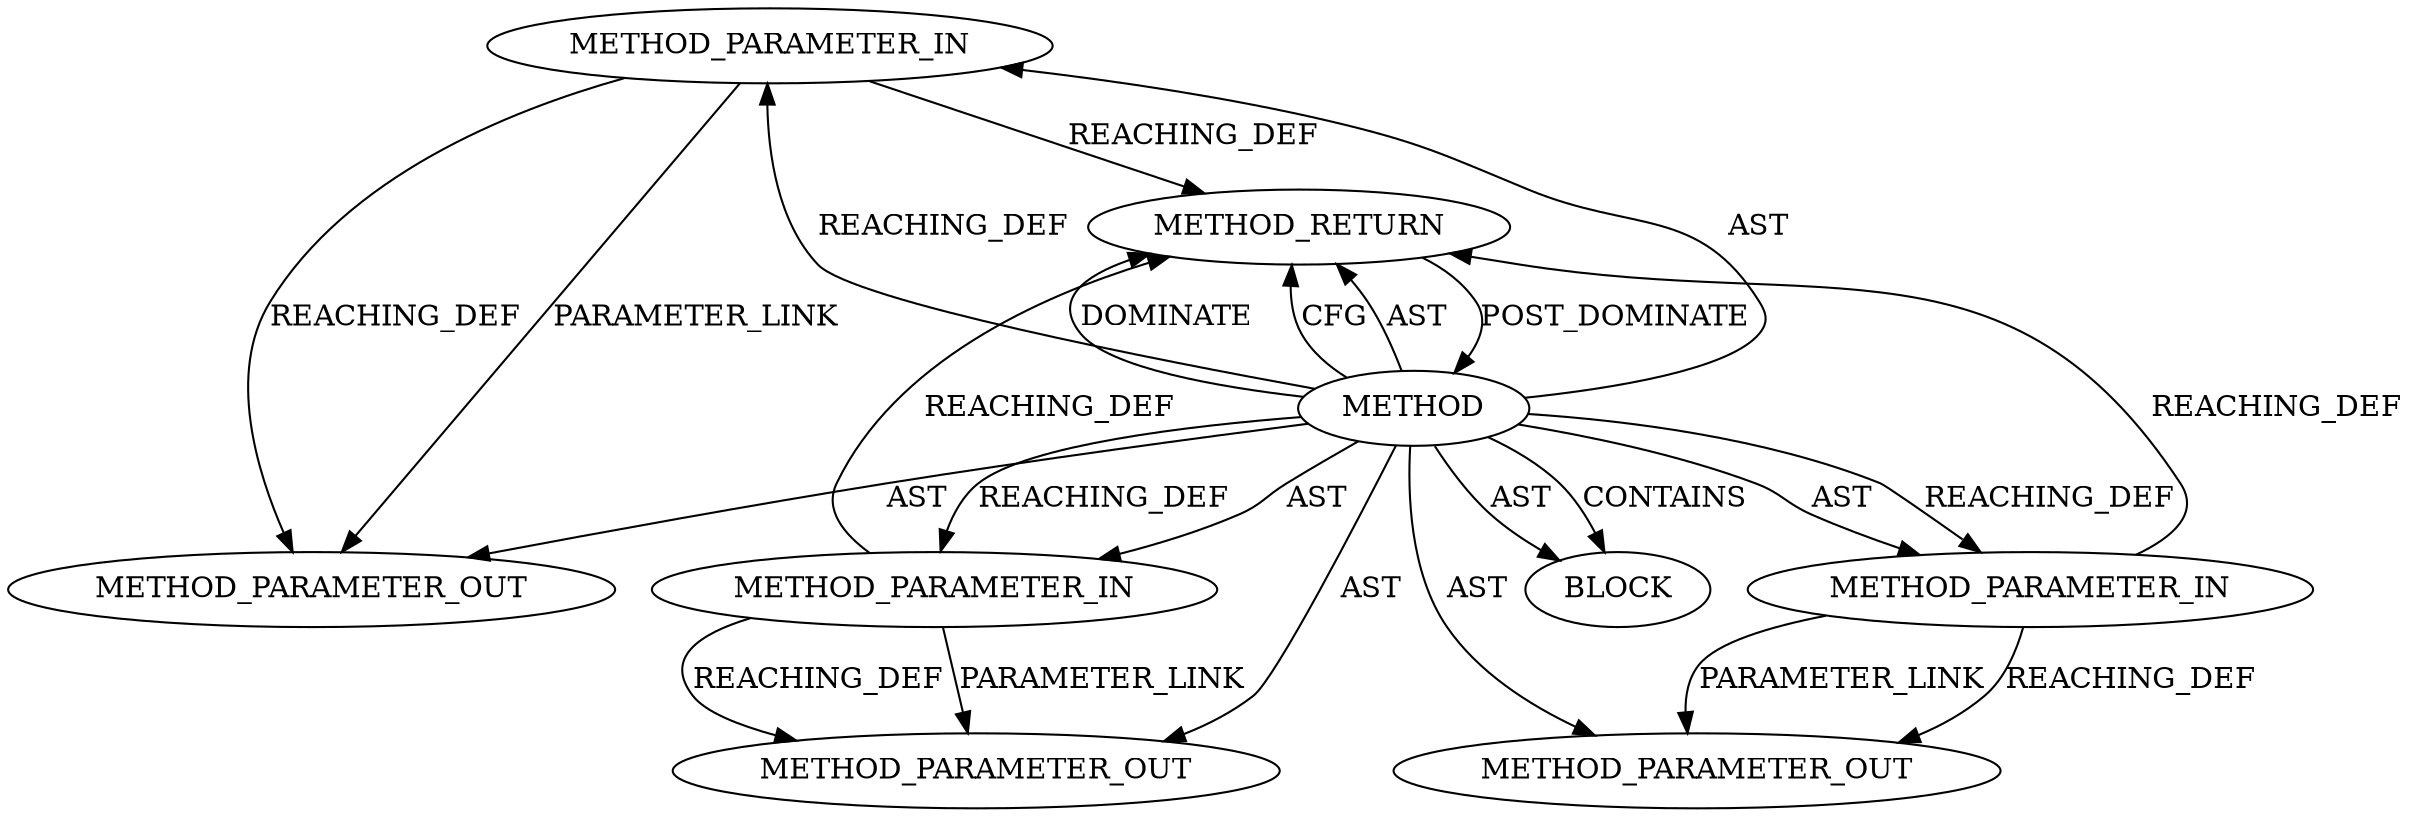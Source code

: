 digraph {
  13446 [label=METHOD_PARAMETER_OUT ORDER=1 CODE="p1" IS_VARIADIC=false TYPE_FULL_NAME="ANY" EVALUATION_STRATEGY="BY_VALUE" INDEX=1 NAME="p1"]
  12397 [label=METHOD_PARAMETER_IN ORDER=1 CODE="p1" IS_VARIADIC=false TYPE_FULL_NAME="ANY" EVALUATION_STRATEGY="BY_VALUE" INDEX=1 NAME="p1"]
  12398 [label=METHOD_PARAMETER_IN ORDER=2 CODE="p2" IS_VARIADIC=false TYPE_FULL_NAME="ANY" EVALUATION_STRATEGY="BY_VALUE" INDEX=2 NAME="p2"]
  13448 [label=METHOD_PARAMETER_OUT ORDER=3 CODE="p3" IS_VARIADIC=false TYPE_FULL_NAME="ANY" EVALUATION_STRATEGY="BY_VALUE" INDEX=3 NAME="p3"]
  12401 [label=METHOD_RETURN ORDER=2 CODE="RET" TYPE_FULL_NAME="ANY" EVALUATION_STRATEGY="BY_VALUE"]
  13447 [label=METHOD_PARAMETER_OUT ORDER=2 CODE="p2" IS_VARIADIC=false TYPE_FULL_NAME="ANY" EVALUATION_STRATEGY="BY_VALUE" INDEX=2 NAME="p2"]
  12396 [label=METHOD AST_PARENT_TYPE="NAMESPACE_BLOCK" AST_PARENT_FULL_NAME="<global>" ORDER=0 CODE="<empty>" FULL_NAME="crypto_shash_setkey" IS_EXTERNAL=true FILENAME="<empty>" SIGNATURE="" NAME="crypto_shash_setkey"]
  12400 [label=BLOCK ORDER=1 ARGUMENT_INDEX=1 CODE="<empty>" TYPE_FULL_NAME="ANY"]
  12399 [label=METHOD_PARAMETER_IN ORDER=3 CODE="p3" IS_VARIADIC=false TYPE_FULL_NAME="ANY" EVALUATION_STRATEGY="BY_VALUE" INDEX=3 NAME="p3"]
  12399 -> 13448 [label=PARAMETER_LINK ]
  12398 -> 12401 [label=REACHING_DEF VARIABLE="p2"]
  12396 -> 12399 [label=AST ]
  12399 -> 13448 [label=REACHING_DEF VARIABLE="p3"]
  12397 -> 13446 [label=PARAMETER_LINK ]
  12396 -> 12398 [label=REACHING_DEF VARIABLE=""]
  12396 -> 12399 [label=REACHING_DEF VARIABLE=""]
  12396 -> 12401 [label=DOMINATE ]
  12401 -> 12396 [label=POST_DOMINATE ]
  12396 -> 12397 [label=REACHING_DEF VARIABLE=""]
  12396 -> 13446 [label=AST ]
  12397 -> 12401 [label=REACHING_DEF VARIABLE="p1"]
  12396 -> 12398 [label=AST ]
  12396 -> 12400 [label=CONTAINS ]
  12396 -> 12397 [label=AST ]
  12397 -> 13446 [label=REACHING_DEF VARIABLE="p1"]
  12396 -> 12401 [label=CFG ]
  12396 -> 13448 [label=AST ]
  12399 -> 12401 [label=REACHING_DEF VARIABLE="p3"]
  12396 -> 12401 [label=AST ]
  12396 -> 12400 [label=AST ]
  12398 -> 13447 [label=PARAMETER_LINK ]
  12398 -> 13447 [label=REACHING_DEF VARIABLE="p2"]
  12396 -> 13447 [label=AST ]
}
